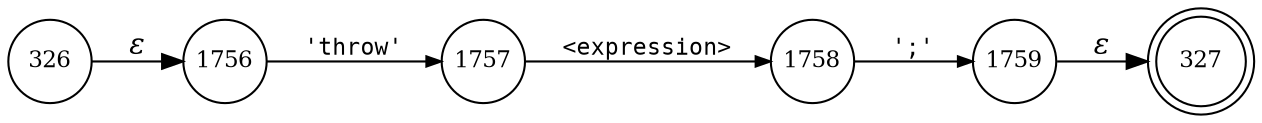 digraph ATN {
rankdir=LR;
s327[fontsize=11, label="327", shape=doublecircle, fixedsize=true, width=.6];
s326[fontsize=11,label="326", shape=circle, fixedsize=true, width=.55, peripheries=1];
s1756[fontsize=11,label="1756", shape=circle, fixedsize=true, width=.55, peripheries=1];
s1757[fontsize=11,label="1757", shape=circle, fixedsize=true, width=.55, peripheries=1];
s1758[fontsize=11,label="1758", shape=circle, fixedsize=true, width=.55, peripheries=1];
s1759[fontsize=11,label="1759", shape=circle, fixedsize=true, width=.55, peripheries=1];
s326 -> s1756 [fontname="Times-Italic", label="&epsilon;"];
s1756 -> s1757 [fontsize=11, fontname="Courier", arrowsize=.7, label = "'throw'", arrowhead = normal];
s1757 -> s1758 [fontsize=11, fontname="Courier", arrowsize=.7, label = "<expression>", arrowhead = normal];
s1758 -> s1759 [fontsize=11, fontname="Courier", arrowsize=.7, label = "';'", arrowhead = normal];
s1759 -> s327 [fontname="Times-Italic", label="&epsilon;"];
}